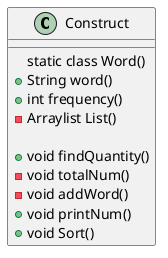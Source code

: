 @startuml
'https://plantuml.com/sequence-diagram
class Construct
{
static class Word()
+String word()
+int frequency()
-Arraylist List()

+void findQuantity()
-void totalNum()
-void addWord()
+void printNum()
+void Sort()

}

@enduml
